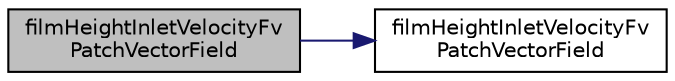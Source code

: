 digraph "filmHeightInletVelocityFvPatchVectorField"
{
  bgcolor="transparent";
  edge [fontname="Helvetica",fontsize="10",labelfontname="Helvetica",labelfontsize="10"];
  node [fontname="Helvetica",fontsize="10",shape=record];
  rankdir="LR";
  Node4 [label="filmHeightInletVelocityFv\lPatchVectorField",height=0.2,width=0.4,color="black", fillcolor="grey75", style="filled", fontcolor="black"];
  Node4 -> Node5 [color="midnightblue",fontsize="10",style="solid",fontname="Helvetica"];
  Node5 [label="filmHeightInletVelocityFv\lPatchVectorField",height=0.2,width=0.4,color="black",URL="$a30097.html#aa9e276b24567f3db5f11a530fcb8ea6e",tooltip="Construct from patch and internal field. "];
}
